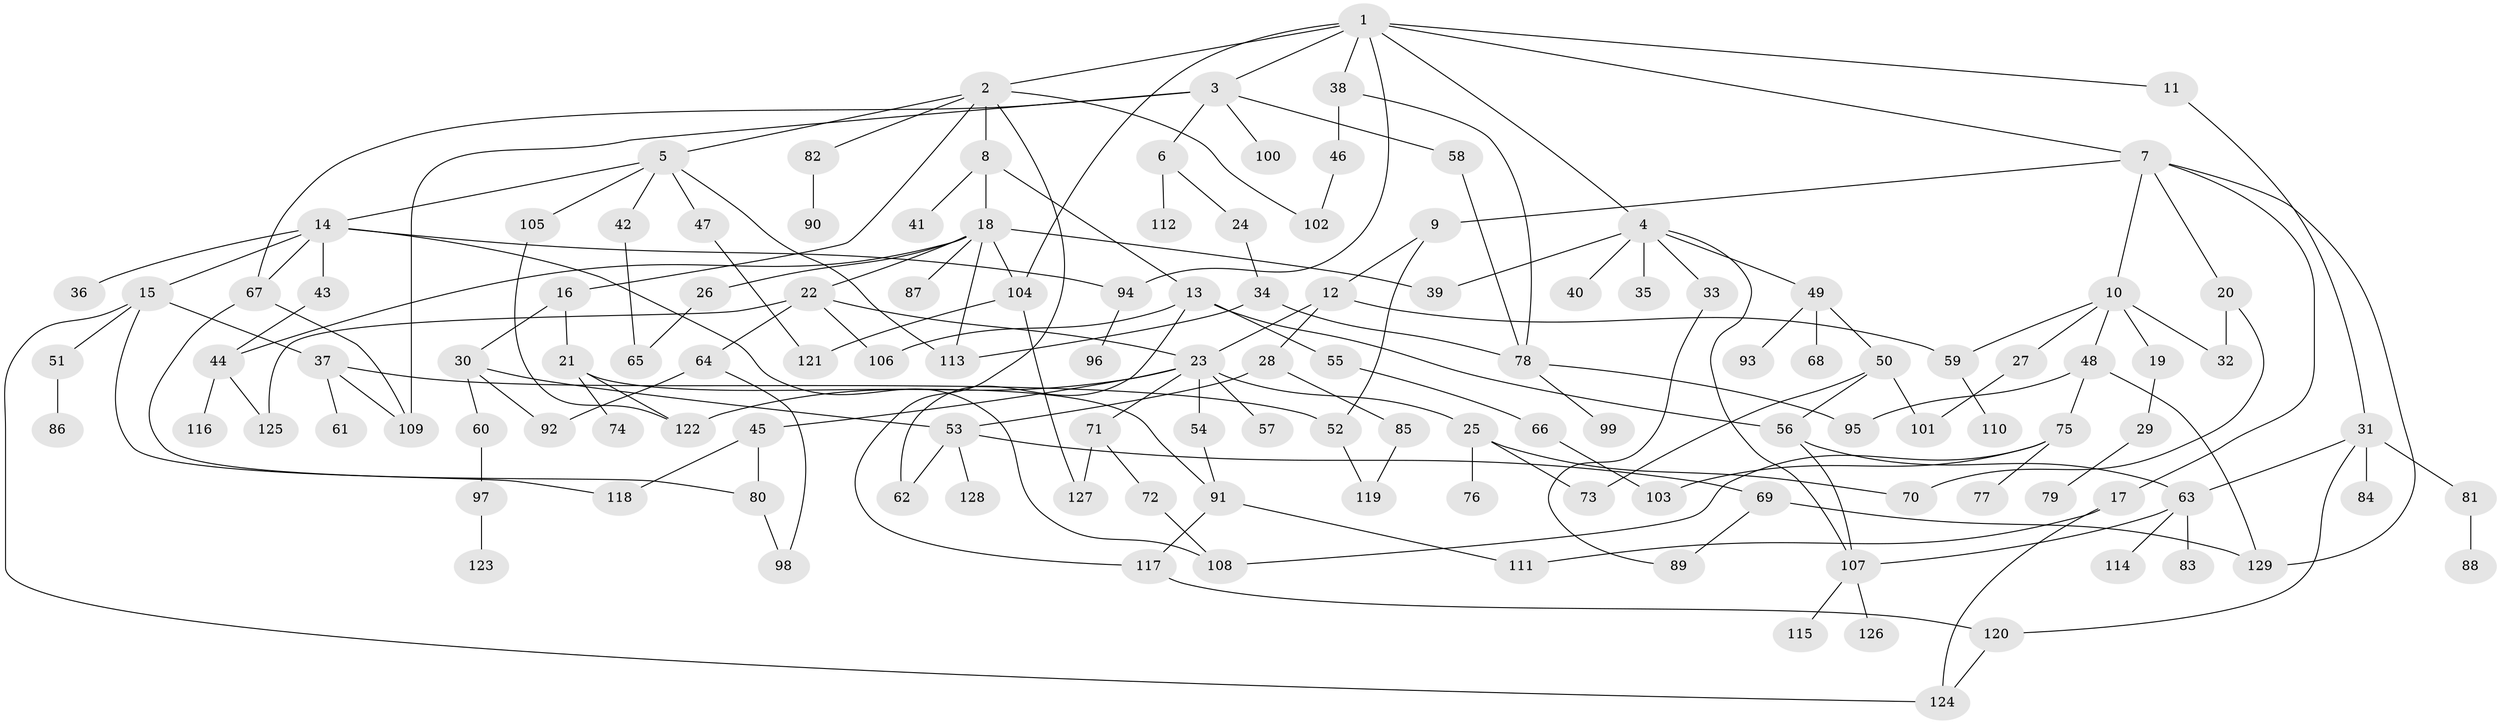 // coarse degree distribution, {8: 0.011111111111111112, 9: 0.03333333333333333, 5: 0.07777777777777778, 7: 0.03333333333333333, 6: 0.05555555555555555, 2: 0.26666666666666666, 3: 0.16666666666666666, 4: 0.1111111111111111, 1: 0.24444444444444444}
// Generated by graph-tools (version 1.1) at 2025/41/03/06/25 10:41:26]
// undirected, 129 vertices, 178 edges
graph export_dot {
graph [start="1"]
  node [color=gray90,style=filled];
  1;
  2;
  3;
  4;
  5;
  6;
  7;
  8;
  9;
  10;
  11;
  12;
  13;
  14;
  15;
  16;
  17;
  18;
  19;
  20;
  21;
  22;
  23;
  24;
  25;
  26;
  27;
  28;
  29;
  30;
  31;
  32;
  33;
  34;
  35;
  36;
  37;
  38;
  39;
  40;
  41;
  42;
  43;
  44;
  45;
  46;
  47;
  48;
  49;
  50;
  51;
  52;
  53;
  54;
  55;
  56;
  57;
  58;
  59;
  60;
  61;
  62;
  63;
  64;
  65;
  66;
  67;
  68;
  69;
  70;
  71;
  72;
  73;
  74;
  75;
  76;
  77;
  78;
  79;
  80;
  81;
  82;
  83;
  84;
  85;
  86;
  87;
  88;
  89;
  90;
  91;
  92;
  93;
  94;
  95;
  96;
  97;
  98;
  99;
  100;
  101;
  102;
  103;
  104;
  105;
  106;
  107;
  108;
  109;
  110;
  111;
  112;
  113;
  114;
  115;
  116;
  117;
  118;
  119;
  120;
  121;
  122;
  123;
  124;
  125;
  126;
  127;
  128;
  129;
  1 -- 2;
  1 -- 3;
  1 -- 4;
  1 -- 7;
  1 -- 11;
  1 -- 38;
  1 -- 94;
  1 -- 104;
  2 -- 5;
  2 -- 8;
  2 -- 16;
  2 -- 82;
  2 -- 102;
  2 -- 117;
  3 -- 6;
  3 -- 58;
  3 -- 67;
  3 -- 100;
  3 -- 109;
  4 -- 33;
  4 -- 35;
  4 -- 39;
  4 -- 40;
  4 -- 49;
  4 -- 107;
  5 -- 14;
  5 -- 42;
  5 -- 47;
  5 -- 105;
  5 -- 113;
  6 -- 24;
  6 -- 112;
  7 -- 9;
  7 -- 10;
  7 -- 17;
  7 -- 20;
  7 -- 129;
  8 -- 13;
  8 -- 18;
  8 -- 41;
  9 -- 12;
  9 -- 52;
  10 -- 19;
  10 -- 27;
  10 -- 32;
  10 -- 48;
  10 -- 59;
  11 -- 31;
  12 -- 23;
  12 -- 28;
  12 -- 59;
  13 -- 55;
  13 -- 62;
  13 -- 56;
  13 -- 106;
  14 -- 15;
  14 -- 36;
  14 -- 43;
  14 -- 94;
  14 -- 67;
  14 -- 108;
  15 -- 37;
  15 -- 51;
  15 -- 124;
  15 -- 118;
  16 -- 21;
  16 -- 30;
  17 -- 124;
  17 -- 111;
  18 -- 22;
  18 -- 26;
  18 -- 44;
  18 -- 87;
  18 -- 104;
  18 -- 113;
  18 -- 39;
  19 -- 29;
  20 -- 32;
  20 -- 70;
  21 -- 74;
  21 -- 122;
  21 -- 91;
  22 -- 64;
  22 -- 106;
  22 -- 125;
  22 -- 23;
  23 -- 25;
  23 -- 45;
  23 -- 54;
  23 -- 57;
  23 -- 71;
  23 -- 122;
  24 -- 34;
  25 -- 70;
  25 -- 73;
  25 -- 76;
  26 -- 65;
  27 -- 101;
  28 -- 85;
  28 -- 53;
  29 -- 79;
  30 -- 53;
  30 -- 60;
  30 -- 92;
  31 -- 63;
  31 -- 81;
  31 -- 84;
  31 -- 120;
  33 -- 89;
  34 -- 78;
  34 -- 113;
  37 -- 52;
  37 -- 61;
  37 -- 109;
  38 -- 46;
  38 -- 78;
  42 -- 65;
  43 -- 44;
  44 -- 116;
  44 -- 125;
  45 -- 118;
  45 -- 80;
  46 -- 102;
  47 -- 121;
  48 -- 75;
  48 -- 95;
  48 -- 129;
  49 -- 50;
  49 -- 68;
  49 -- 93;
  50 -- 56;
  50 -- 73;
  50 -- 101;
  51 -- 86;
  52 -- 119;
  53 -- 69;
  53 -- 128;
  53 -- 62;
  54 -- 91;
  55 -- 66;
  56 -- 107;
  56 -- 63;
  58 -- 78;
  59 -- 110;
  60 -- 97;
  63 -- 83;
  63 -- 107;
  63 -- 114;
  64 -- 98;
  64 -- 92;
  66 -- 103;
  67 -- 80;
  67 -- 109;
  69 -- 89;
  69 -- 129;
  71 -- 72;
  71 -- 127;
  72 -- 108;
  75 -- 77;
  75 -- 103;
  75 -- 108;
  78 -- 95;
  78 -- 99;
  80 -- 98;
  81 -- 88;
  82 -- 90;
  85 -- 119;
  91 -- 111;
  91 -- 117;
  94 -- 96;
  97 -- 123;
  104 -- 121;
  104 -- 127;
  105 -- 122;
  107 -- 115;
  107 -- 126;
  117 -- 120;
  120 -- 124;
}
